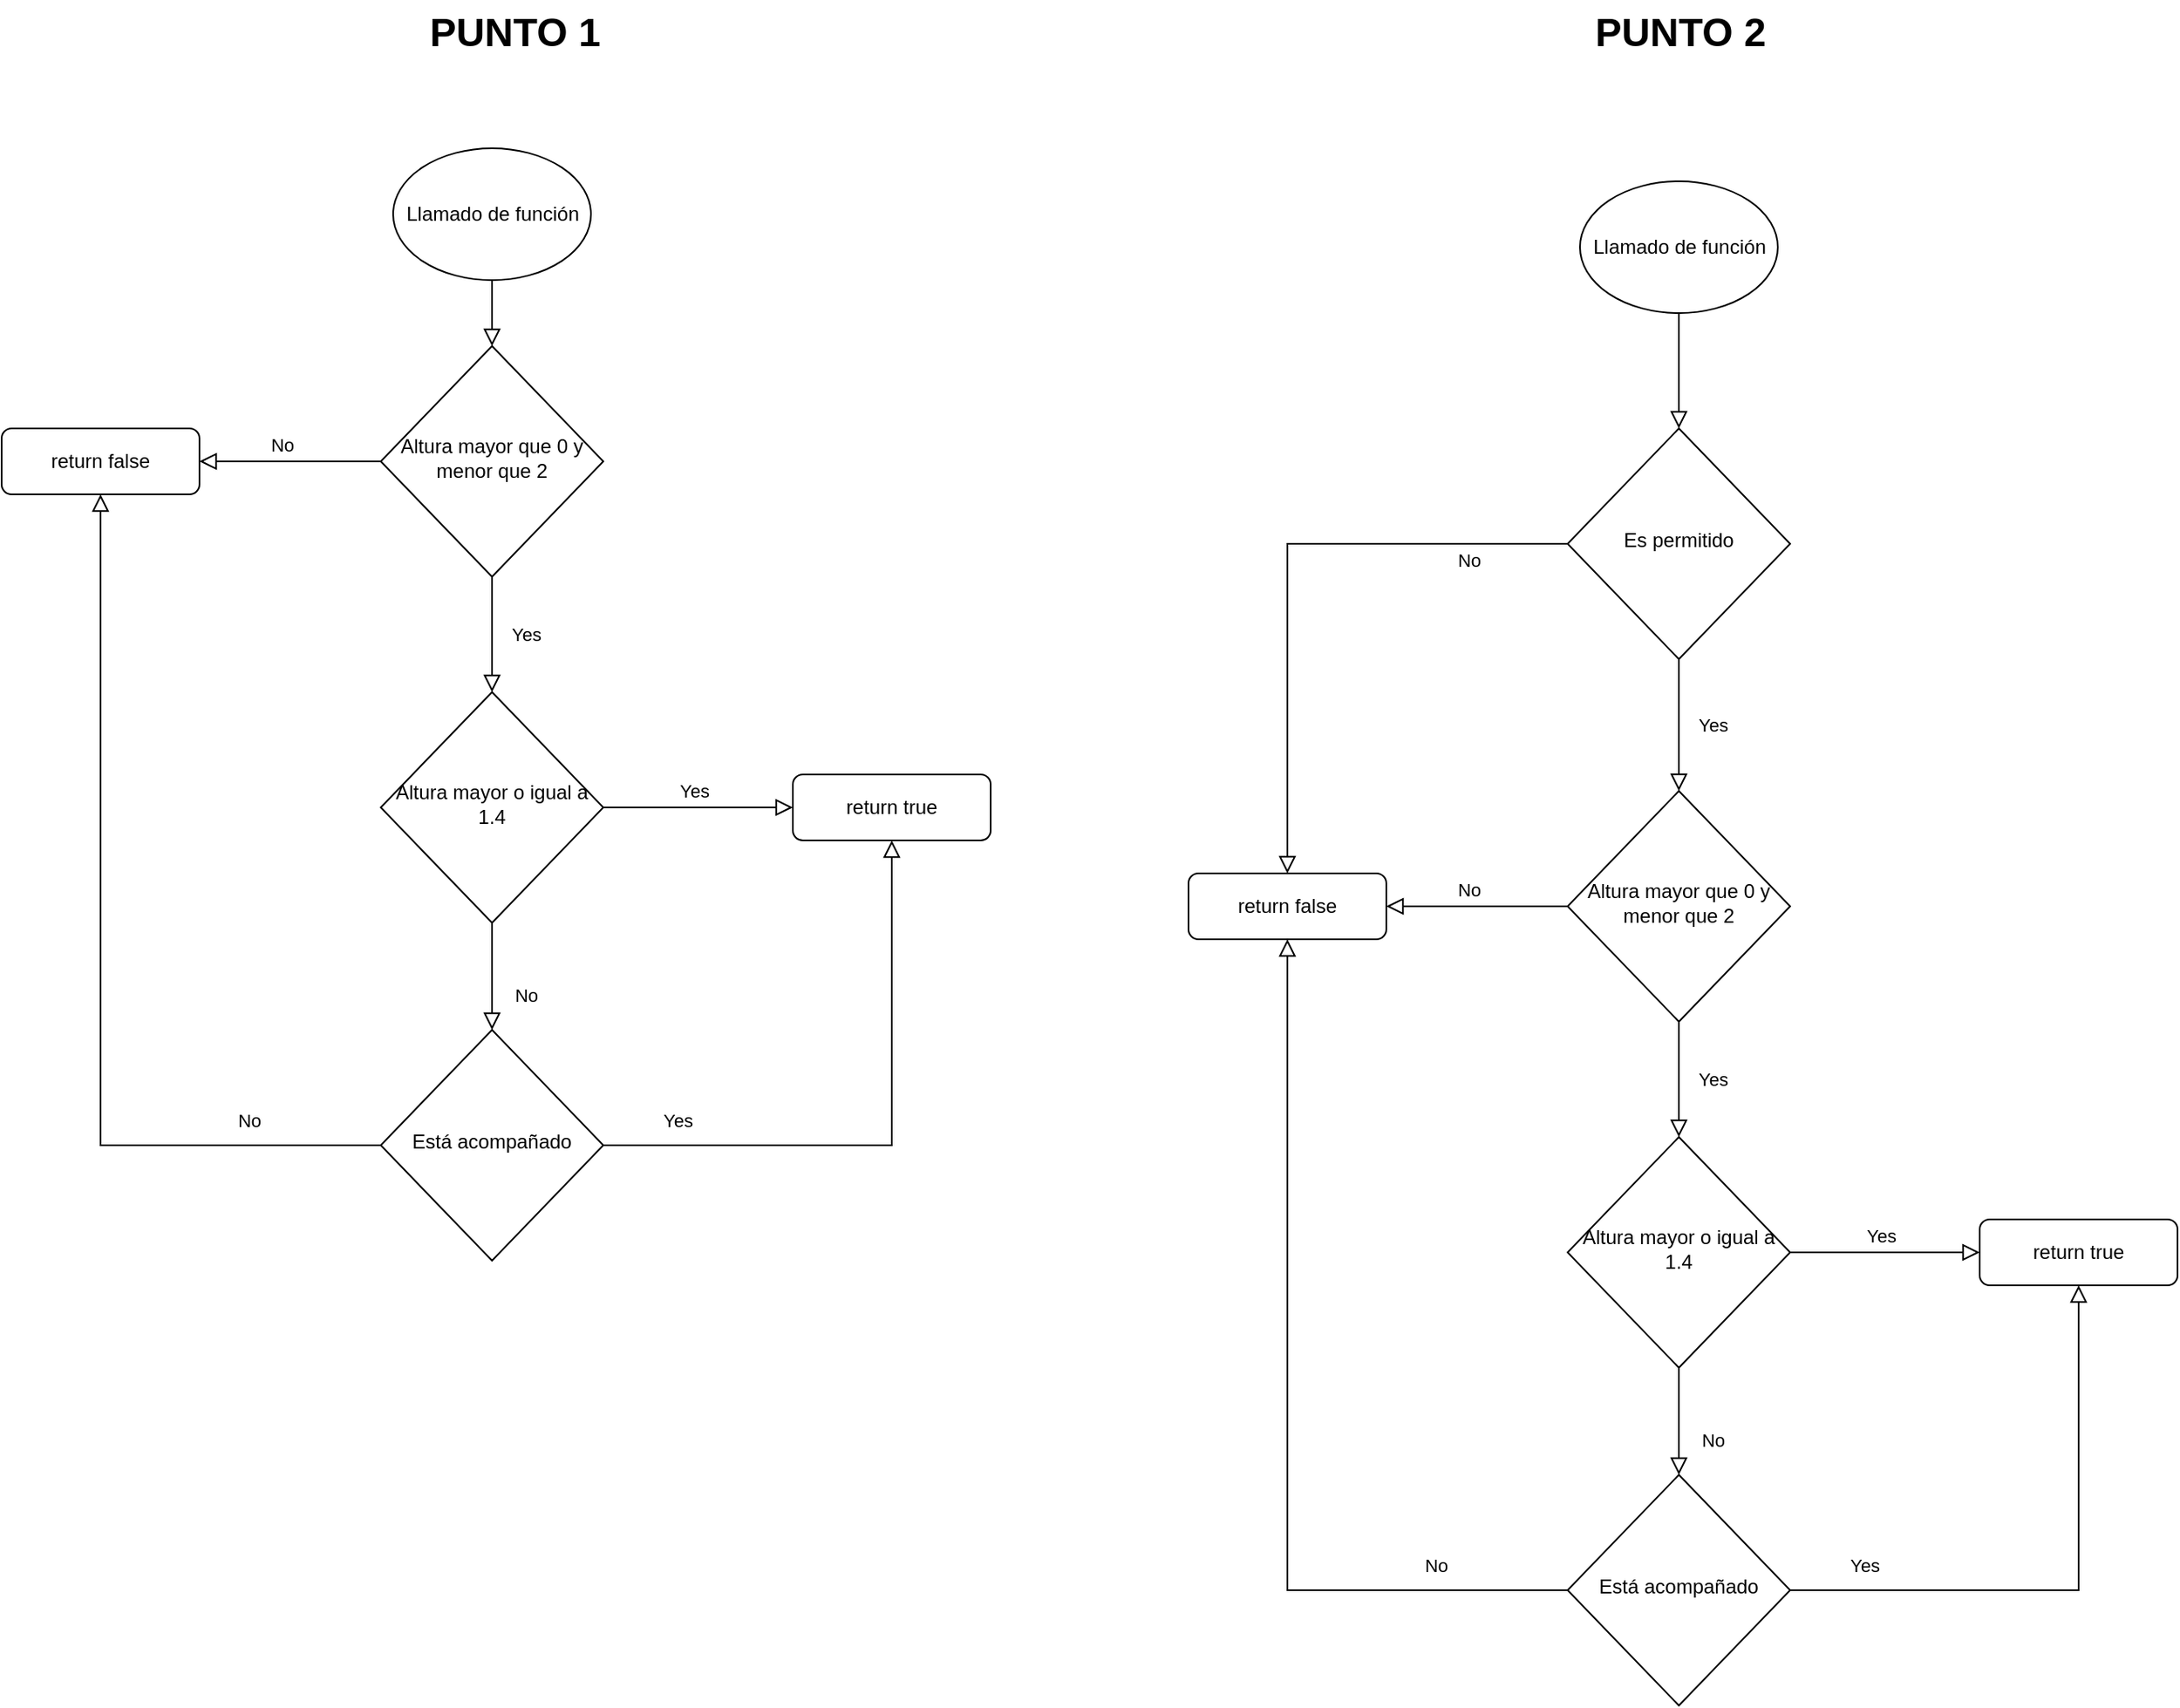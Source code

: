 <mxfile version="18.2.0" type="device"><diagram id="C5RBs43oDa-KdzZeNtuy" name="Page-1"><mxGraphModel dx="3307" dy="2292" grid="1" gridSize="10" guides="1" tooltips="1" connect="1" arrows="1" fold="1" page="1" pageScale="1" pageWidth="827" pageHeight="1169" math="0" shadow="0"><root><mxCell id="WIyWlLk6GJQsqaUBKTNV-0"/><mxCell id="WIyWlLk6GJQsqaUBKTNV-1" parent="WIyWlLk6GJQsqaUBKTNV-0"/><mxCell id="WIyWlLk6GJQsqaUBKTNV-2" value="" style="rounded=0;html=1;jettySize=auto;orthogonalLoop=1;fontSize=11;endArrow=block;endFill=0;endSize=8;strokeWidth=1;shadow=0;labelBackgroundColor=none;edgeStyle=orthogonalEdgeStyle;exitX=0.5;exitY=1;exitDx=0;exitDy=0;" parent="WIyWlLk6GJQsqaUBKTNV-1" source="nOOlE3fk9yFwKCpCWRUc-7" target="WIyWlLk6GJQsqaUBKTNV-6" edge="1"><mxGeometry relative="1" as="geometry"><mxPoint x="207.5" y="-160" as="sourcePoint"/></mxGeometry></mxCell><mxCell id="WIyWlLk6GJQsqaUBKTNV-4" value="Yes" style="rounded=0;html=1;jettySize=auto;orthogonalLoop=1;fontSize=11;endArrow=block;endFill=0;endSize=8;strokeWidth=1;shadow=0;labelBackgroundColor=none;edgeStyle=orthogonalEdgeStyle;entryX=0.5;entryY=0;entryDx=0;entryDy=0;" parent="WIyWlLk6GJQsqaUBKTNV-1" source="WIyWlLk6GJQsqaUBKTNV-6" target="nOOlE3fk9yFwKCpCWRUc-0" edge="1"><mxGeometry y="20" relative="1" as="geometry"><mxPoint as="offset"/><mxPoint x="220" y="100" as="targetPoint"/></mxGeometry></mxCell><mxCell id="WIyWlLk6GJQsqaUBKTNV-6" value="Altura mayor que 0 y menor que 2" style="rhombus;whiteSpace=wrap;html=1;shadow=0;fontFamily=Helvetica;fontSize=12;align=center;strokeWidth=1;spacing=6;spacingTop=-4;" parent="WIyWlLk6GJQsqaUBKTNV-1" vertex="1"><mxGeometry x="140" y="-100" width="135" height="140" as="geometry"/></mxCell><mxCell id="WIyWlLk6GJQsqaUBKTNV-11" value="return true" style="rounded=1;whiteSpace=wrap;html=1;fontSize=12;glass=0;strokeWidth=1;shadow=0;" parent="WIyWlLk6GJQsqaUBKTNV-1" vertex="1"><mxGeometry x="390" y="160" width="120" height="40" as="geometry"/></mxCell><mxCell id="WIyWlLk6GJQsqaUBKTNV-12" value="return false" style="rounded=1;whiteSpace=wrap;html=1;fontSize=12;glass=0;strokeWidth=1;shadow=0;" parent="WIyWlLk6GJQsqaUBKTNV-1" vertex="1"><mxGeometry x="-90" y="-50" width="120" height="40" as="geometry"/></mxCell><mxCell id="nOOlE3fk9yFwKCpCWRUc-0" value="Altura mayor o igual a 1.4" style="rhombus;whiteSpace=wrap;html=1;shadow=0;fontFamily=Helvetica;fontSize=12;align=center;strokeWidth=1;spacing=6;spacingTop=-4;" vertex="1" parent="WIyWlLk6GJQsqaUBKTNV-1"><mxGeometry x="140" y="110" width="135" height="140" as="geometry"/></mxCell><mxCell id="nOOlE3fk9yFwKCpCWRUc-1" value="Está acompañado" style="rhombus;whiteSpace=wrap;html=1;shadow=0;fontFamily=Helvetica;fontSize=12;align=center;strokeWidth=1;spacing=6;spacingTop=-4;" vertex="1" parent="WIyWlLk6GJQsqaUBKTNV-1"><mxGeometry x="140" y="315" width="135" height="140" as="geometry"/></mxCell><mxCell id="nOOlE3fk9yFwKCpCWRUc-2" value="Yes" style="rounded=0;html=1;jettySize=auto;orthogonalLoop=1;fontSize=11;endArrow=block;endFill=0;endSize=8;strokeWidth=1;shadow=0;labelBackgroundColor=none;edgeStyle=orthogonalEdgeStyle;exitX=1;exitY=0.5;exitDx=0;exitDy=0;entryX=0;entryY=0.5;entryDx=0;entryDy=0;" edge="1" parent="WIyWlLk6GJQsqaUBKTNV-1" source="nOOlE3fk9yFwKCpCWRUc-0" target="WIyWlLk6GJQsqaUBKTNV-11"><mxGeometry x="-0.043" y="10" relative="1" as="geometry"><mxPoint as="offset"/><mxPoint x="217.5" y="50" as="sourcePoint"/><mxPoint x="370" y="110" as="targetPoint"/></mxGeometry></mxCell><mxCell id="nOOlE3fk9yFwKCpCWRUc-3" value="No" style="rounded=0;html=1;jettySize=auto;orthogonalLoop=1;fontSize=11;endArrow=block;endFill=0;endSize=8;strokeWidth=1;shadow=0;labelBackgroundColor=none;edgeStyle=orthogonalEdgeStyle;exitX=0.5;exitY=1;exitDx=0;exitDy=0;entryX=0.5;entryY=0;entryDx=0;entryDy=0;" edge="1" parent="WIyWlLk6GJQsqaUBKTNV-1" source="nOOlE3fk9yFwKCpCWRUc-0" target="nOOlE3fk9yFwKCpCWRUc-1"><mxGeometry x="0.333" y="20" relative="1" as="geometry"><mxPoint as="offset"/><mxPoint x="310" y="270" as="sourcePoint"/><mxPoint x="310" y="360" as="targetPoint"/></mxGeometry></mxCell><mxCell id="nOOlE3fk9yFwKCpCWRUc-4" value="No" style="rounded=0;html=1;jettySize=auto;orthogonalLoop=1;fontSize=11;endArrow=block;endFill=0;endSize=8;strokeWidth=1;shadow=0;labelBackgroundColor=none;edgeStyle=orthogonalEdgeStyle;exitX=0;exitY=0.5;exitDx=0;exitDy=0;entryX=0.5;entryY=1;entryDx=0;entryDy=0;" edge="1" parent="WIyWlLk6GJQsqaUBKTNV-1" source="nOOlE3fk9yFwKCpCWRUc-1" target="WIyWlLk6GJQsqaUBKTNV-12"><mxGeometry x="-0.717" y="-15" relative="1" as="geometry"><mxPoint as="offset"/><mxPoint x="300" y="200" as="sourcePoint"/><mxPoint x="70" y="130" as="targetPoint"/></mxGeometry></mxCell><mxCell id="nOOlE3fk9yFwKCpCWRUc-5" value="Yes" style="rounded=0;html=1;jettySize=auto;orthogonalLoop=1;fontSize=11;endArrow=block;endFill=0;endSize=8;strokeWidth=1;shadow=0;labelBackgroundColor=none;edgeStyle=orthogonalEdgeStyle;exitX=1;exitY=0.5;exitDx=0;exitDy=0;entryX=0.5;entryY=1;entryDx=0;entryDy=0;" edge="1" parent="WIyWlLk6GJQsqaUBKTNV-1" source="nOOlE3fk9yFwKCpCWRUc-1" target="WIyWlLk6GJQsqaUBKTNV-11"><mxGeometry x="-0.75" y="15" relative="1" as="geometry"><mxPoint as="offset"/><mxPoint x="285" y="190" as="sourcePoint"/><mxPoint x="400" y="190" as="targetPoint"/></mxGeometry></mxCell><mxCell id="nOOlE3fk9yFwKCpCWRUc-6" value="No" style="rounded=0;html=1;jettySize=auto;orthogonalLoop=1;fontSize=11;endArrow=block;endFill=0;endSize=8;strokeWidth=1;shadow=0;labelBackgroundColor=none;edgeStyle=orthogonalEdgeStyle;exitX=0;exitY=0.5;exitDx=0;exitDy=0;entryX=1;entryY=0.5;entryDx=0;entryDy=0;" edge="1" parent="WIyWlLk6GJQsqaUBKTNV-1" source="WIyWlLk6GJQsqaUBKTNV-6" target="WIyWlLk6GJQsqaUBKTNV-12"><mxGeometry x="0.091" y="-10" relative="1" as="geometry"><mxPoint as="offset"/><mxPoint x="320" y="40" as="sourcePoint"/><mxPoint x="320" y="130" as="targetPoint"/></mxGeometry></mxCell><mxCell id="nOOlE3fk9yFwKCpCWRUc-7" value="Llamado de función" style="ellipse;whiteSpace=wrap;html=1;" vertex="1" parent="WIyWlLk6GJQsqaUBKTNV-1"><mxGeometry x="147.5" y="-220" width="120" height="80" as="geometry"/></mxCell><mxCell id="nOOlE3fk9yFwKCpCWRUc-9" value="" style="rounded=0;html=1;jettySize=auto;orthogonalLoop=1;fontSize=11;endArrow=block;endFill=0;endSize=8;strokeWidth=1;shadow=0;labelBackgroundColor=none;edgeStyle=orthogonalEdgeStyle;exitX=0.5;exitY=1;exitDx=0;exitDy=0;entryX=0.5;entryY=0;entryDx=0;entryDy=0;" edge="1" parent="WIyWlLk6GJQsqaUBKTNV-1" source="nOOlE3fk9yFwKCpCWRUc-21" target="nOOlE3fk9yFwKCpCWRUc-22"><mxGeometry relative="1" as="geometry"><mxPoint x="927.5" y="110" as="sourcePoint"/><mxPoint x="720" y="-20" as="targetPoint"/></mxGeometry></mxCell><mxCell id="nOOlE3fk9yFwKCpCWRUc-10" value="Yes" style="rounded=0;html=1;jettySize=auto;orthogonalLoop=1;fontSize=11;endArrow=block;endFill=0;endSize=8;strokeWidth=1;shadow=0;labelBackgroundColor=none;edgeStyle=orthogonalEdgeStyle;entryX=0.5;entryY=0;entryDx=0;entryDy=0;" edge="1" parent="WIyWlLk6GJQsqaUBKTNV-1" source="nOOlE3fk9yFwKCpCWRUc-11" target="nOOlE3fk9yFwKCpCWRUc-14"><mxGeometry y="20" relative="1" as="geometry"><mxPoint as="offset"/><mxPoint x="940" y="370" as="targetPoint"/></mxGeometry></mxCell><mxCell id="nOOlE3fk9yFwKCpCWRUc-11" value="Altura mayor que 0 y menor que 2" style="rhombus;whiteSpace=wrap;html=1;shadow=0;fontFamily=Helvetica;fontSize=12;align=center;strokeWidth=1;spacing=6;spacingTop=-4;" vertex="1" parent="WIyWlLk6GJQsqaUBKTNV-1"><mxGeometry x="860" y="170" width="135" height="140" as="geometry"/></mxCell><mxCell id="nOOlE3fk9yFwKCpCWRUc-12" value="return true" style="rounded=1;whiteSpace=wrap;html=1;fontSize=12;glass=0;strokeWidth=1;shadow=0;" vertex="1" parent="WIyWlLk6GJQsqaUBKTNV-1"><mxGeometry x="1110" y="430" width="120" height="40" as="geometry"/></mxCell><mxCell id="nOOlE3fk9yFwKCpCWRUc-13" value="return false" style="rounded=1;whiteSpace=wrap;html=1;fontSize=12;glass=0;strokeWidth=1;shadow=0;" vertex="1" parent="WIyWlLk6GJQsqaUBKTNV-1"><mxGeometry x="630" y="220" width="120" height="40" as="geometry"/></mxCell><mxCell id="nOOlE3fk9yFwKCpCWRUc-14" value="Altura mayor o igual a 1.4" style="rhombus;whiteSpace=wrap;html=1;shadow=0;fontFamily=Helvetica;fontSize=12;align=center;strokeWidth=1;spacing=6;spacingTop=-4;" vertex="1" parent="WIyWlLk6GJQsqaUBKTNV-1"><mxGeometry x="860" y="380" width="135" height="140" as="geometry"/></mxCell><mxCell id="nOOlE3fk9yFwKCpCWRUc-15" value="Está acompañado" style="rhombus;whiteSpace=wrap;html=1;shadow=0;fontFamily=Helvetica;fontSize=12;align=center;strokeWidth=1;spacing=6;spacingTop=-4;" vertex="1" parent="WIyWlLk6GJQsqaUBKTNV-1"><mxGeometry x="860" y="585" width="135" height="140" as="geometry"/></mxCell><mxCell id="nOOlE3fk9yFwKCpCWRUc-16" value="Yes" style="rounded=0;html=1;jettySize=auto;orthogonalLoop=1;fontSize=11;endArrow=block;endFill=0;endSize=8;strokeWidth=1;shadow=0;labelBackgroundColor=none;edgeStyle=orthogonalEdgeStyle;exitX=1;exitY=0.5;exitDx=0;exitDy=0;entryX=0;entryY=0.5;entryDx=0;entryDy=0;" edge="1" parent="WIyWlLk6GJQsqaUBKTNV-1" source="nOOlE3fk9yFwKCpCWRUc-14" target="nOOlE3fk9yFwKCpCWRUc-12"><mxGeometry x="-0.043" y="10" relative="1" as="geometry"><mxPoint as="offset"/><mxPoint x="937.5" y="320" as="sourcePoint"/><mxPoint x="1090" y="380" as="targetPoint"/></mxGeometry></mxCell><mxCell id="nOOlE3fk9yFwKCpCWRUc-17" value="No" style="rounded=0;html=1;jettySize=auto;orthogonalLoop=1;fontSize=11;endArrow=block;endFill=0;endSize=8;strokeWidth=1;shadow=0;labelBackgroundColor=none;edgeStyle=orthogonalEdgeStyle;exitX=0.5;exitY=1;exitDx=0;exitDy=0;entryX=0.5;entryY=0;entryDx=0;entryDy=0;" edge="1" parent="WIyWlLk6GJQsqaUBKTNV-1" source="nOOlE3fk9yFwKCpCWRUc-14" target="nOOlE3fk9yFwKCpCWRUc-15"><mxGeometry x="0.333" y="20" relative="1" as="geometry"><mxPoint as="offset"/><mxPoint x="1030" y="540" as="sourcePoint"/><mxPoint x="1030" y="630" as="targetPoint"/></mxGeometry></mxCell><mxCell id="nOOlE3fk9yFwKCpCWRUc-18" value="No" style="rounded=0;html=1;jettySize=auto;orthogonalLoop=1;fontSize=11;endArrow=block;endFill=0;endSize=8;strokeWidth=1;shadow=0;labelBackgroundColor=none;edgeStyle=orthogonalEdgeStyle;exitX=0;exitY=0.5;exitDx=0;exitDy=0;entryX=0.5;entryY=1;entryDx=0;entryDy=0;" edge="1" parent="WIyWlLk6GJQsqaUBKTNV-1" source="nOOlE3fk9yFwKCpCWRUc-15" target="nOOlE3fk9yFwKCpCWRUc-13"><mxGeometry x="-0.717" y="-15" relative="1" as="geometry"><mxPoint as="offset"/><mxPoint x="1020" y="470" as="sourcePoint"/><mxPoint x="790" y="400" as="targetPoint"/></mxGeometry></mxCell><mxCell id="nOOlE3fk9yFwKCpCWRUc-19" value="Yes" style="rounded=0;html=1;jettySize=auto;orthogonalLoop=1;fontSize=11;endArrow=block;endFill=0;endSize=8;strokeWidth=1;shadow=0;labelBackgroundColor=none;edgeStyle=orthogonalEdgeStyle;exitX=1;exitY=0.5;exitDx=0;exitDy=0;entryX=0.5;entryY=1;entryDx=0;entryDy=0;" edge="1" parent="WIyWlLk6GJQsqaUBKTNV-1" source="nOOlE3fk9yFwKCpCWRUc-15" target="nOOlE3fk9yFwKCpCWRUc-12"><mxGeometry x="-0.75" y="15" relative="1" as="geometry"><mxPoint as="offset"/><mxPoint x="1005" y="460" as="sourcePoint"/><mxPoint x="1120" y="460" as="targetPoint"/></mxGeometry></mxCell><mxCell id="nOOlE3fk9yFwKCpCWRUc-20" value="No" style="rounded=0;html=1;jettySize=auto;orthogonalLoop=1;fontSize=11;endArrow=block;endFill=0;endSize=8;strokeWidth=1;shadow=0;labelBackgroundColor=none;edgeStyle=orthogonalEdgeStyle;exitX=0;exitY=0.5;exitDx=0;exitDy=0;entryX=1;entryY=0.5;entryDx=0;entryDy=0;" edge="1" parent="WIyWlLk6GJQsqaUBKTNV-1" source="nOOlE3fk9yFwKCpCWRUc-11" target="nOOlE3fk9yFwKCpCWRUc-13"><mxGeometry x="0.091" y="-10" relative="1" as="geometry"><mxPoint as="offset"/><mxPoint x="1040" y="310" as="sourcePoint"/><mxPoint x="1040" y="400" as="targetPoint"/></mxGeometry></mxCell><mxCell id="nOOlE3fk9yFwKCpCWRUc-21" value="Llamado de función" style="ellipse;whiteSpace=wrap;html=1;" vertex="1" parent="WIyWlLk6GJQsqaUBKTNV-1"><mxGeometry x="867.5" y="-200" width="120" height="80" as="geometry"/></mxCell><mxCell id="nOOlE3fk9yFwKCpCWRUc-22" value="Es permitido" style="rhombus;whiteSpace=wrap;html=1;shadow=0;fontFamily=Helvetica;fontSize=12;align=center;strokeWidth=1;spacing=6;spacingTop=-4;" vertex="1" parent="WIyWlLk6GJQsqaUBKTNV-1"><mxGeometry x="860" y="-50" width="135" height="140" as="geometry"/></mxCell><mxCell id="nOOlE3fk9yFwKCpCWRUc-23" value="No" style="rounded=0;html=1;jettySize=auto;orthogonalLoop=1;fontSize=11;endArrow=block;endFill=0;endSize=8;strokeWidth=1;shadow=0;labelBackgroundColor=none;edgeStyle=orthogonalEdgeStyle;exitX=0;exitY=0.5;exitDx=0;exitDy=0;entryX=0.5;entryY=0;entryDx=0;entryDy=0;" edge="1" parent="WIyWlLk6GJQsqaUBKTNV-1" source="nOOlE3fk9yFwKCpCWRUc-22" target="nOOlE3fk9yFwKCpCWRUc-13"><mxGeometry x="-0.676" y="10" relative="1" as="geometry"><mxPoint as="offset"/><mxPoint x="870" y="250" as="sourcePoint"/><mxPoint x="760" y="250" as="targetPoint"/></mxGeometry></mxCell><mxCell id="nOOlE3fk9yFwKCpCWRUc-24" value="Yes" style="rounded=0;html=1;jettySize=auto;orthogonalLoop=1;fontSize=11;endArrow=block;endFill=0;endSize=8;strokeWidth=1;shadow=0;labelBackgroundColor=none;edgeStyle=orthogonalEdgeStyle;entryX=0.5;entryY=0;entryDx=0;entryDy=0;exitX=0.5;exitY=1;exitDx=0;exitDy=0;" edge="1" parent="WIyWlLk6GJQsqaUBKTNV-1" source="nOOlE3fk9yFwKCpCWRUc-22" target="nOOlE3fk9yFwKCpCWRUc-11"><mxGeometry y="20" relative="1" as="geometry"><mxPoint as="offset"/><mxPoint x="937.5" y="390" as="targetPoint"/><mxPoint x="937.5" y="320" as="sourcePoint"/></mxGeometry></mxCell><mxCell id="nOOlE3fk9yFwKCpCWRUc-25" value="PUNTO 1" style="text;strokeColor=none;fillColor=none;html=1;fontSize=24;fontStyle=1;verticalAlign=middle;align=center;" vertex="1" parent="WIyWlLk6GJQsqaUBKTNV-1"><mxGeometry x="120" y="-310" width="202.5" height="40" as="geometry"/></mxCell><mxCell id="nOOlE3fk9yFwKCpCWRUc-26" value="PUNTO 2" style="text;strokeColor=none;fillColor=none;html=1;fontSize=24;fontStyle=1;verticalAlign=middle;align=center;" vertex="1" parent="WIyWlLk6GJQsqaUBKTNV-1"><mxGeometry x="826.25" y="-310" width="202.5" height="40" as="geometry"/></mxCell></root></mxGraphModel></diagram></mxfile>